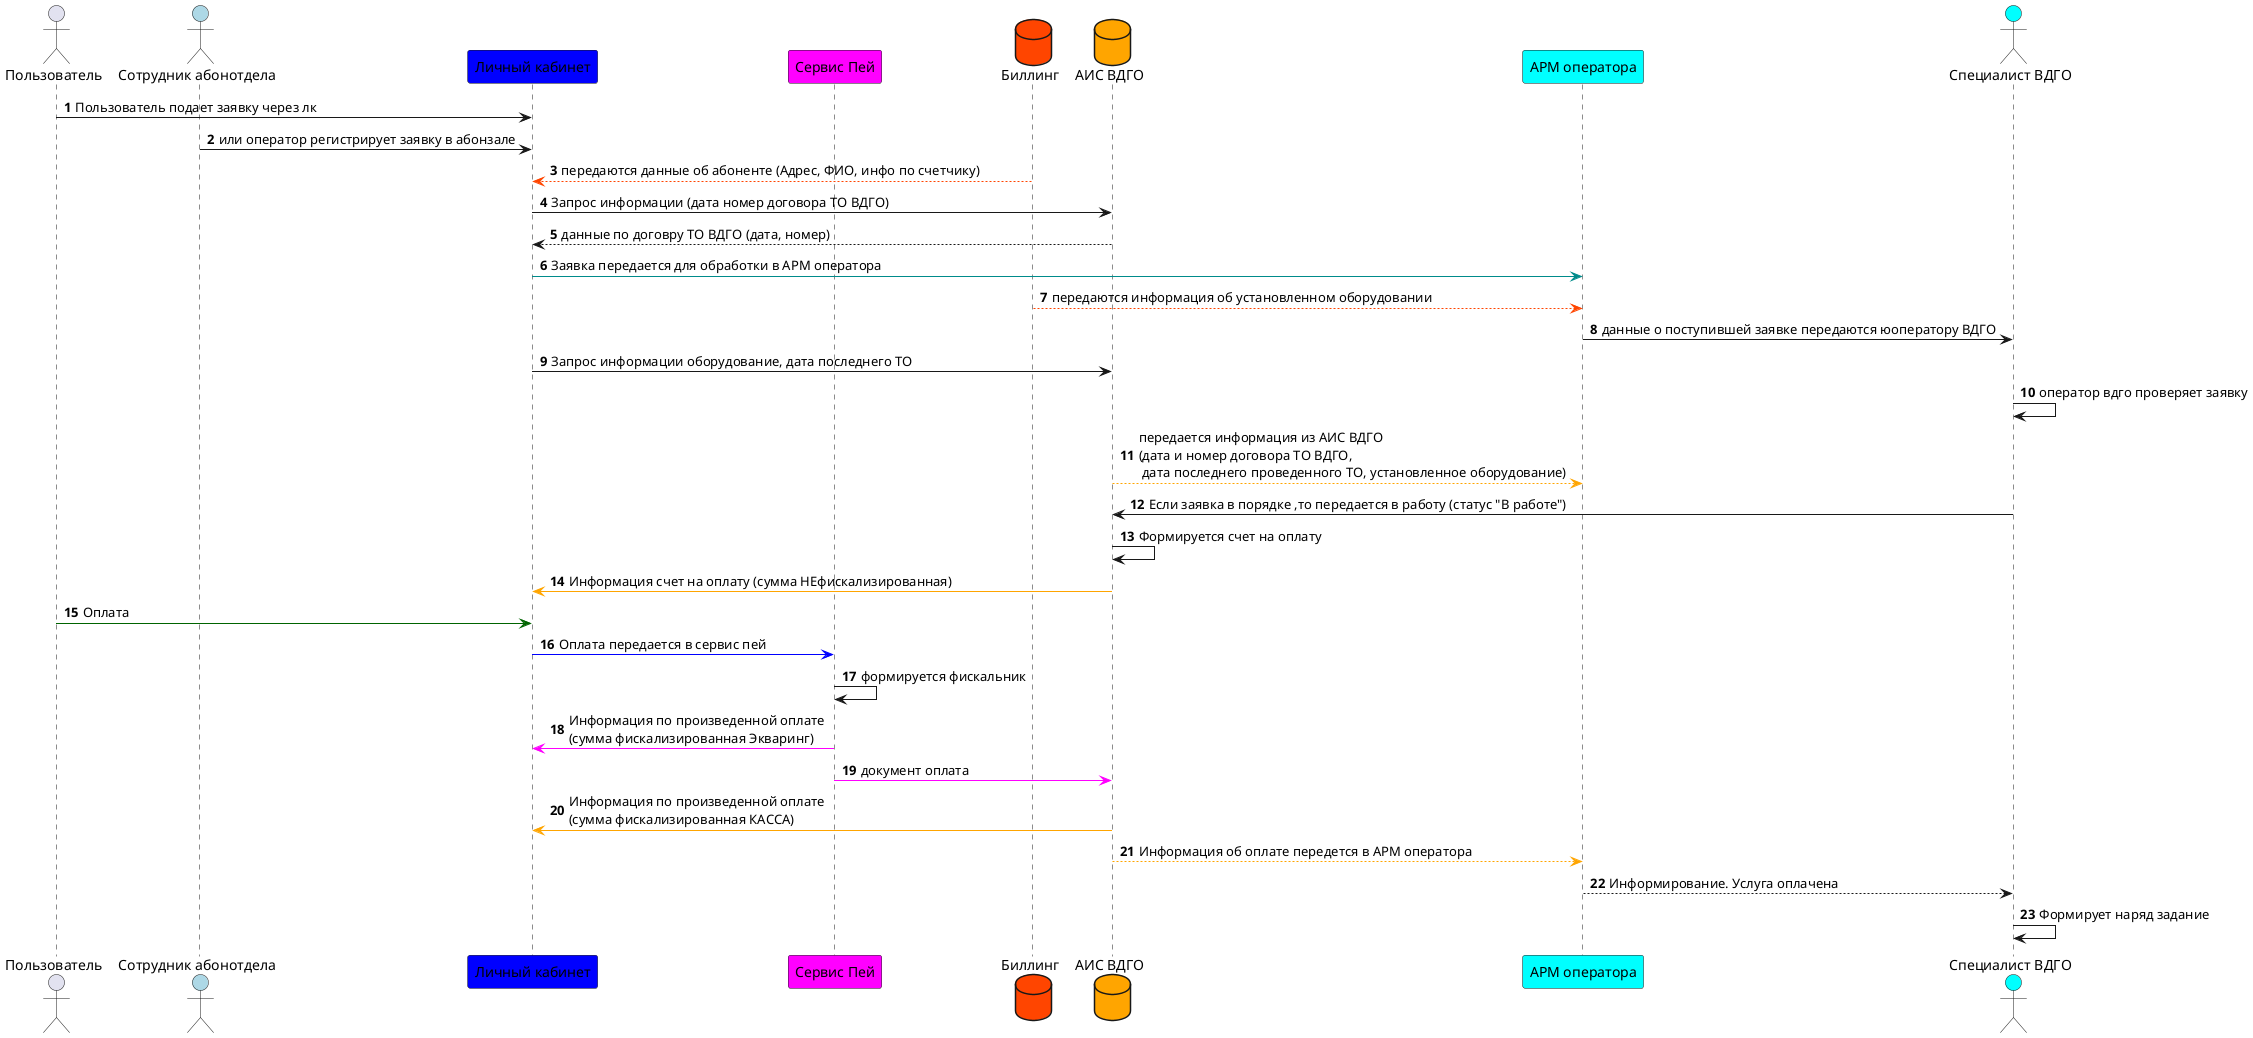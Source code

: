 @startuml remont-poverka
autonumber


actor "Пользователь" as user
actor "Сотрудник абонотдела" as operator #LightBlue
participant "Личный кабинет" as lkk #Blue
participant "Сервис Пей" as servicepay #Magenta
database "Биллинг" as firebird #OrangeRed
database "АИС ВДГО" as ais_vdgo #Orange
participant "АРМ оператора" as arm_operatora #Cyan
actor "Специалист ВДГО" as operator_vdgo #Cyan



        user ->lkk :Пользователь подает заявку через лк

        operator ->lkk : или оператор регистрирует заявку в абонзале
 

firebird -[#OrangeRed]-> lkk :передаются данные об абоненте (Адрес, ФИО, инфо по счетчику)
lkk -> ais_vdgo : Запрос информации (дата номер договора ТО ВДГО)
ais_vdgo-->lkk : данные по договру ТО ВДГО (дата, номер)

lkk -[#DarkCyan]> arm_operatora :Заявка передается для обработки в АРМ оператора
firebird -[#OrangeRed]-> arm_operatora :передаются информация об установленном оборудовании
arm_operatora -> operator_vdgo :данные о поступившей заявке передаются юоператору ВДГО
lkk -> ais_vdgo : Запрос информации оборудование, дата последнего ТО
operator_vdgo -> operator_vdgo :оператор вдго проверяет заявку

ais_vdgo -[#Orange]-> arm_operatora : передается информация из АИС ВДГО \n(дата и номер договора ТО ВДГО, \n дата последнего проведенного ТО, установленное оборудование)

operator_vdgo -> ais_vdgo : Если заявка в порядке ,то передается в работу (статус "В работе")
ais_vdgo -> ais_vdgo : Формируется счет на оплату
ais_vdgo -[#Orange]> lkk : Информация счет на оплату (сумма НЕфискализированная)

user -[#DarkGreen]>lkk :Оплата
lkk -[#Blue]> servicepay :Оплата передается в сервис пей
servicepay->servicepay : формируется фискальник
servicepay -[#Magenta]> lkk : Информация по произведенной оплате \n(сумма фискализированная Экваринг)

servicepay-[#Magenta]>ais_vdgo : документ оплата
ais_vdgo -[#Orange]> lkk : Информация по произведенной оплате \n(сумма фискализированная КАССА)

ais_vdgo -[#Orange]-> arm_operatora : Информация об оплате передется в АРМ оператора
arm_operatora ---> operator_vdgo :Информирование. Услуга оплачена
operator_vdgo -> operator_vdgo : Формирует наряд задание


@enduml
